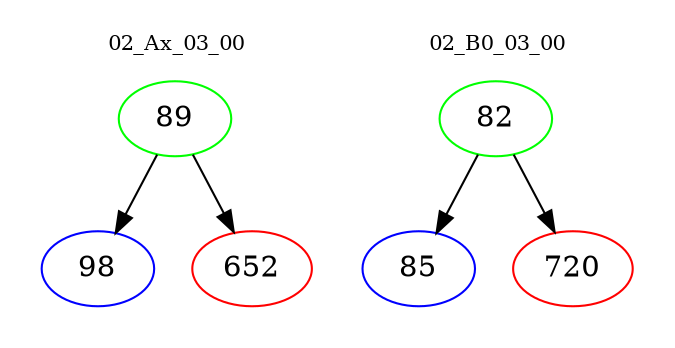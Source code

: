 digraph{
subgraph cluster_0 {
color = white
label = "02_Ax_03_00";
fontsize=10;
T0_89 [label="89", color="green"]
T0_89 -> T0_98 [color="black"]
T0_98 [label="98", color="blue"]
T0_89 -> T0_652 [color="black"]
T0_652 [label="652", color="red"]
}
subgraph cluster_1 {
color = white
label = "02_B0_03_00";
fontsize=10;
T1_82 [label="82", color="green"]
T1_82 -> T1_85 [color="black"]
T1_85 [label="85", color="blue"]
T1_82 -> T1_720 [color="black"]
T1_720 [label="720", color="red"]
}
}
